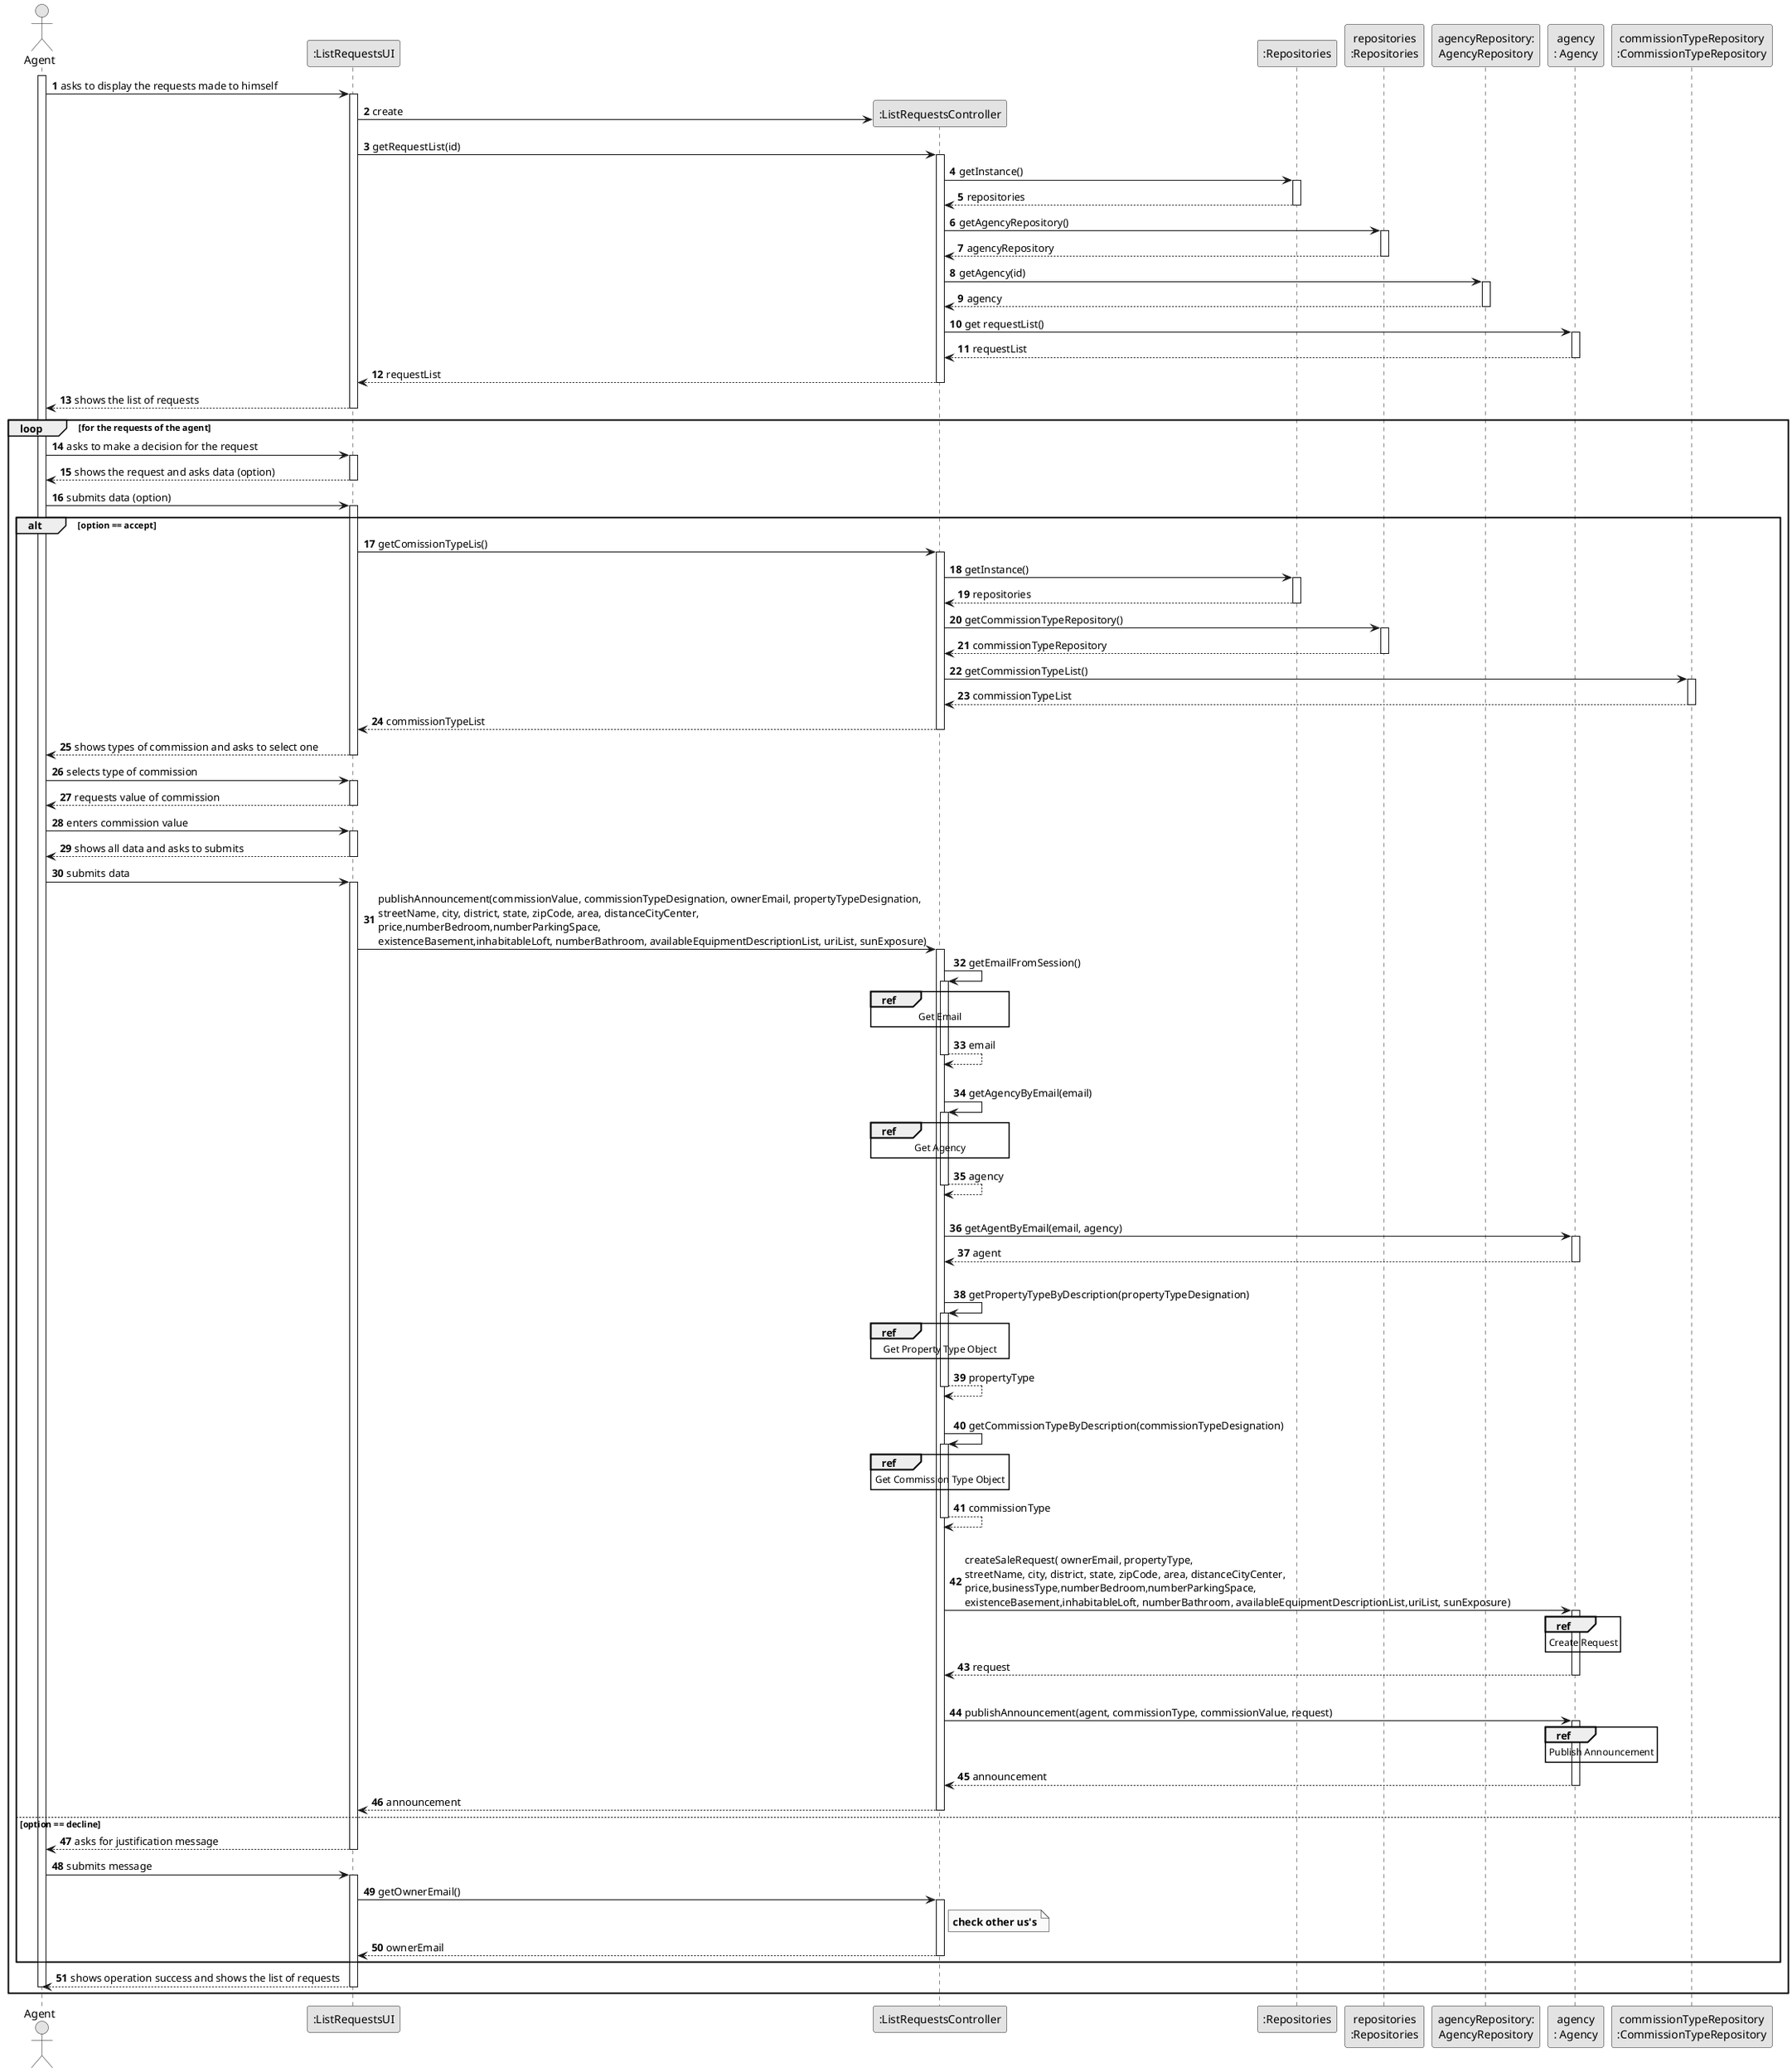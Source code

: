 @startuml
skinparam monochrome true
skinparam packageStyle rectangle
skinparam shadowing false

autonumber

'hide footbox
actor "Agent" as ADM
participant ":ListRequestsUI" as UI
participant ":ListRequestsController" as CTRL
participant ":Repositories" as RepositorySingleton
participant "repositories\n:Repositories" as PLAT
participant "agencyRepository:\nAgencyRepository" as AgencyRepository
participant "agency\n: Agency" as AGENCY
 participant "commissionTypeRepository\n:CommissionTypeRepository" as CommissionTypeRepository
'participant ":ApplicationSession" as _APP
'participant "appSession\n:ApplicationSession" as APP
'participant "currentSession\n:UserSession" as SESSAO
'participant "organizationRepository:\nOrganizationRepository" as OrganizationRepository
'participant "organization\n:Organization" as ORG
'participant "task\n:Task" as TAREFA

activate ADM

        ADM -> UI : asks to display the requests made to himself

        activate UI

'            UI --> ADM : requests data (reference, description,  informal \n description, technical description, duration, cost)
            'create CTRL
            UI -> CTRL** : create

            UI -> CTRL : getRequestList(id)
            activate CTRL

                CTRL -> RepositorySingleton : getInstance()
                activate RepositorySingleton

                    RepositorySingleton --> CTRL: repositories
                deactivate RepositorySingleton

                CTRL -> PLAT : getAgencyRepository()
                activate PLAT

                    PLAT --> CTRL: agencyRepository
                deactivate PLAT

                CTRL -> AgencyRepository : getAgency(id)
                activate AgencyRepository

                    AgencyRepository --> CTRL : agency
                deactivate AgencyRepository

                CTRL -> AGENCY : get requestList()
                activate AGENCY

                AGENCY --> CTRL : requestList
                deactivate AGENCY

                CTRL --> UI : requestList
            deactivate CTRL

            UI --> ADM : shows the list of requests
        deactivate UI

    loop for the requests of the agent

    ADM -> UI : asks to make a decision for the request
    activate UI



        UI --> ADM : shows the request and asks data (option)
    deactivate UI

    ADM -> UI : submits data (option)
    activate UI

    alt option == accept

          UI -> CTRL : getComissionTypeLis()
          activate CTRL

                            CTRL -> RepositorySingleton : getInstance()
                            activate RepositorySingleton

                                RepositorySingleton --> CTRL: repositories
                            deactivate RepositorySingleton

                            CTRL -> PLAT : getCommissionTypeRepository()
                            activate PLAT

                                PLAT --> CTRL: commissionTypeRepository
                            deactivate PLAT

                            CTRL -> CommissionTypeRepository : getCommissionTypeList()
                            activate CommissionTypeRepository

                            CommissionTypeRepository --> CTRL : commissionTypeList
                            deactivate CommissionTypeRepository



              CTRL --> UI : commissionTypeList
              deactivate CTRL

            UI --> ADM : shows types of commission and asks to select one
            deactivate UI

            ADM -> UI : selects type of commission
            activate UI

            UI --> ADM : requests value of commission
            deactivate UI

            ADM -> UI : enters commission value
            activate UI

            UI --> ADM : shows all data and asks to submits
            deactivate UI

            ADM -> UI : submits data
            activate UI

            UI -> CTRL : publishAnnouncement(commissionValue, commissionTypeDesignation, ownerEmail, propertyTypeDesignation,\nstreetName, city, district, state, zipCode, area, distanceCityCenter,\nprice,numberBedroom,numberParkingSpace,\nexistenceBasement,inhabitableLoft, numberBathroom, availableEquipmentDescriptionList, uriList, sunExposure)
            activate CTRL

            CTRL -> CTRL : getEmailFromSession()

                ref over CTRL
                    Get Email
                end ref

                activate CTRL

            CTRL --> CTRL : email
            deactivate CTRL
            |||
            CTRL -> CTRL : getAgencyByEmail(email)

                ref over CTRL
                    Get Agency
                end ref

                activate CTRL

            CTRL --> CTRL : agency
            deactivate CTRL
            |||
            CTRL -> AGENCY: getAgentByEmail(email, agency)
            activate AGENCY

            AGENCY --> CTRL : agent
            deactivate AGENCY

            |||
            CTRL-> CTRL : getPropertyTypeByDescription(propertyTypeDesignation)
                activate CTRL
                    ref over CTRL
                    Get Property Type Object
                    end ref
                CTRL -->  CTRL: propertyType
                deactivate CTRL
            |||
            CTRL -> CTRL : getCommissionTypeByDescription(commissionTypeDesignation)
                activate CTRL
                    ref over CTRL
                    Get Commission Type Object
                    end ref
                CTRL --> CTRL : commissionType
                deactivate CTRL
            |||
            CTRL -> AGENCY : createSaleRequest( ownerEmail, propertyType,\nstreetName, city, district, state, zipCode, area, distanceCityCenter,\nprice,businessType,numberBedroom,numberParkingSpace,\nexistenceBasement,inhabitableLoft, numberBathroom, availableEquipmentDescriptionList,uriList, sunExposure)
            activate AGENCY

            ref over AGENCY
            Create Request
            end ref

            AGENCY -->CTRL : request

            deactivate AGENCY

                |||
                CTRL -> AGENCY: publishAnnouncement(agent, commissionType, commissionValue, request)

                    ref over AGENCY
                        Publish Announcement
                    end ref

                    activate AGENCY

                AGENCY --> CTRL: announcement
                deactivate AGENCY

                CTRL --> UI: announcement
                deactivate CTRL

    else option == decline

            UI --> ADM : asks for justification message
            deactivate UI

            ADM -> UI : submits message
            activate UI

            UI -> CTRL : getOwnerEmail()
            activate CTRL

            note right CTRL
            **check other us's**
            end note

            CTRL --> UI : ownerEmail
            deactivate CTRL

    end

    UI --> ADM : shows operation success and shows the list of requests
    deactivate UI


'        UI --> ADM : shows selected category and requested data
'    deactivate UI
'
'    ADM -> UI : submits data
'    activate UI
'
'        UI -> CTRL : createTask(reference,\ndescription,\ninformalDescription,\ntechnicalDescription,\nduration, cost,\ntaskCategoryDescription)
'        activate CTRL
'
'            CTRL -> CTRL : getTaskCategoryByDescription(taskCategoryDescription)
'            activate CTRL
'
'                CTRL -> RepositorySingleton : getInstance()
'                activate RepositorySingleton
'
'                    RepositorySingleton --> CTRL: repositories
'                deactivate RepositorySingleton
'
'                CTRL -> PLAT : getTaskCategoryRepository()
'                activate PLAT
'
'                    PLAT -> CTRL : taskCategoryRepository
'                deactivate PLAT
'
'                CTRL -> TaskCategoryRepository : getTaskCategoryByDescription(taskCategoryDescription)
'                activate TaskCategoryRepository
'
'                    TaskCategoryRepository --> CTRL : taskCategory
'                deactivate TaskCategoryRepository
'                    CTRL --> CTRL : taskCategory
'            deactivate CTRL
'
'            |||
'            CTRL -> CTRL : getEmployeeFromSession()
'            activate CTRL
'
'                CTRL -> _APP: getInstance()
'                activate _APP
'                    _APP -> CTRL: appSession
'                deactivate _APP
'
'
'                CTRL -> APP: getCurrentSession()
'                activate APP
'
'                    APP --> CTRL: currentSession
'                deactivate APP
'
'                CTRL -> SESSAO: email = getUserEmail()
'                activate SESSAO
'
'                    SESSAO --> CTRL: email
'                deactivate SESSAO
'
'
'                CTRL -> PLAT: getOrganizationRepository(email)
'                activate PLAT
'
'                    PLAT --> CTRL: organizationRepository
'                deactivate PLAT
'
'
'                CTRL -> OrganizationRepository: getOrganizationByEmployeeEmail(email)
'                activate OrganizationRepository
'
'                    loop [for each organization
'                        OrganizationRepository -> ORG : anyEmployeeHasEmail(email)
'                        activate ORG
'
'                             ORG --> OrganizationRepository : true/false
'                        deactivate ORG
'                    end
'                    OrganizationRepository --> CTRL : organization
'                deactivate OrganizationRepository
'
'                CTRL -> ORG: getEmployeeByEmail(email)
'                activate ORG
'
'                    ORG --> CTRL : employee
'                deactivate ORG
'
'                CTRL --> CTRL : employee
'            deactivate CTRL
'
'            |||
'            CTRL -> ORG: createTask(employee, reference, description,\ninformalDescription, technicalDescription,\nduration, cost, , taskCategory, employee)
'            activate ORG
'
'                ORG -> TAREFA**: create(employee, reference, description,\ninformalDescription, technicalDescription,\nduration, cost, taskCategory, employee)
'                ORG -> ORG: addTask (task)
'
'
'                activate ORG
'                    ORG -> ORG: validateTask(task)
'                    activate ORG
'                        ORG --> ORG
'                    deactivate ORG
'
'                    ORG --> ORG
'                deactivate ORG
'
'                ORG --> CTRL : task
'
'            deactivate ORG
'
'            CTRL --> UI: task
'            deactivate CTRL
'            UI --> ADM: displays operation success
'    deactivate UI

deactivate ADM

end

@enduml